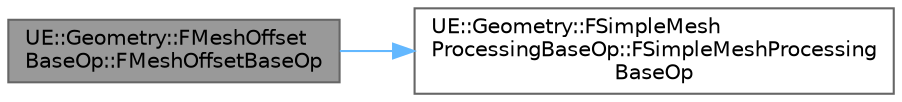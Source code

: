 digraph "UE::Geometry::FMeshOffsetBaseOp::FMeshOffsetBaseOp"
{
 // INTERACTIVE_SVG=YES
 // LATEX_PDF_SIZE
  bgcolor="transparent";
  edge [fontname=Helvetica,fontsize=10,labelfontname=Helvetica,labelfontsize=10];
  node [fontname=Helvetica,fontsize=10,shape=box,height=0.2,width=0.4];
  rankdir="LR";
  Node1 [id="Node000001",label="UE::Geometry::FMeshOffset\lBaseOp::FMeshOffsetBaseOp",height=0.2,width=0.4,color="gray40", fillcolor="grey60", style="filled", fontcolor="black",tooltip=" "];
  Node1 -> Node2 [id="edge1_Node000001_Node000002",color="steelblue1",style="solid",tooltip=" "];
  Node2 [id="Node000002",label="UE::Geometry::FSimpleMesh\lProcessingBaseOp::FSimpleMeshProcessing\lBaseOp",height=0.2,width=0.4,color="grey40", fillcolor="white", style="filled",URL="$d9/ddb/classUE_1_1Geometry_1_1FSimpleMeshProcessingBaseOp.html#ab90809d38573dbe4d0355430d19fe652",tooltip=" "];
}
